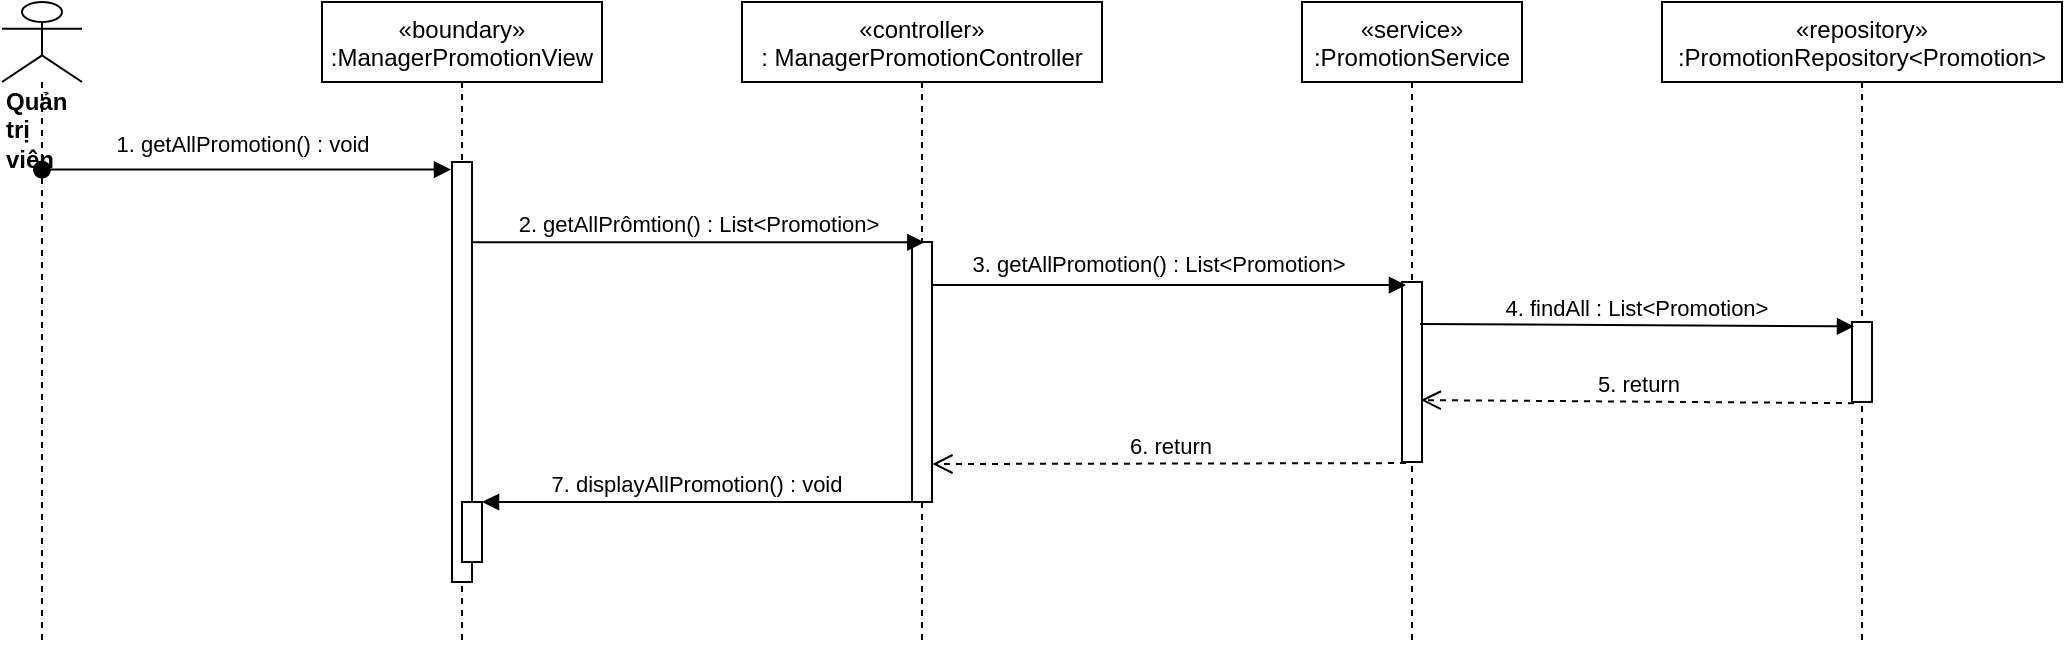 <mxfile version="14.6.13" type="device"><diagram id="kgpKYQtTHZ0yAKxKKP6v" name="Page-1"><mxGraphModel dx="1108" dy="425" grid="1" gridSize="10" guides="1" tooltips="1" connect="1" arrows="1" fold="1" page="1" pageScale="1" pageWidth="850" pageHeight="1100" math="0" shadow="0"><root><mxCell id="0"/><mxCell id="1" parent="0"/><mxCell id="czfunf_bGXok-dP5vecu-1" value="«boundary»&#10;:ManagerPromotionView" style="shape=umlLifeline;perimeter=lifelinePerimeter;container=1;collapsible=0;recursiveResize=0;rounded=0;shadow=0;strokeWidth=1;" parent="1" vertex="1"><mxGeometry x="230" y="80" width="140" height="320" as="geometry"/></mxCell><mxCell id="czfunf_bGXok-dP5vecu-2" value="" style="points=[];perimeter=orthogonalPerimeter;rounded=0;shadow=0;strokeWidth=1;" parent="czfunf_bGXok-dP5vecu-1" vertex="1"><mxGeometry x="65" y="80" width="10" height="210" as="geometry"/></mxCell><mxCell id="czfunf_bGXok-dP5vecu-3" value="" style="html=1;points=[];perimeter=orthogonalPerimeter;" parent="czfunf_bGXok-dP5vecu-1" vertex="1"><mxGeometry x="70" y="250" width="10" height="30" as="geometry"/></mxCell><mxCell id="czfunf_bGXok-dP5vecu-4" value="«controller»&#10;: ManagerPromotionController" style="shape=umlLifeline;perimeter=lifelinePerimeter;container=1;collapsible=0;recursiveResize=0;rounded=0;shadow=0;strokeWidth=1;" parent="1" vertex="1"><mxGeometry x="440" y="80" width="180" height="320" as="geometry"/></mxCell><mxCell id="czfunf_bGXok-dP5vecu-5" value="" style="points=[];perimeter=orthogonalPerimeter;rounded=0;shadow=0;strokeWidth=1;" parent="czfunf_bGXok-dP5vecu-4" vertex="1"><mxGeometry x="85" y="120" width="10" height="130" as="geometry"/></mxCell><mxCell id="czfunf_bGXok-dP5vecu-6" value="&lt;div&gt;&lt;b&gt;Quản trị viên&lt;/b&gt;&lt;/div&gt;" style="shape=umlLifeline;participant=umlActor;perimeter=lifelinePerimeter;whiteSpace=wrap;html=1;container=1;collapsible=0;recursiveResize=0;verticalAlign=top;spacingTop=36;outlineConnect=0;align=left;size=40;" parent="1" vertex="1"><mxGeometry x="70" y="80" width="40" height="320" as="geometry"/></mxCell><mxCell id="czfunf_bGXok-dP5vecu-7" value="1. getAllPromotion() : void" style="verticalAlign=bottom;startArrow=oval;endArrow=block;startSize=8;shadow=0;strokeWidth=1;entryX=-0.05;entryY=0.018;entryDx=0;entryDy=0;entryPerimeter=0;" parent="1" source="czfunf_bGXok-dP5vecu-6" target="czfunf_bGXok-dP5vecu-2" edge="1"><mxGeometry x="-0.019" y="4" relative="1" as="geometry"><mxPoint x="100" y="170" as="sourcePoint"/><mxPoint as="offset"/></mxGeometry></mxCell><mxCell id="czfunf_bGXok-dP5vecu-8" value="«service»&#10;:PromotionService" style="shape=umlLifeline;perimeter=lifelinePerimeter;container=1;collapsible=0;recursiveResize=0;rounded=0;shadow=0;strokeWidth=1;" parent="1" vertex="1"><mxGeometry x="720" y="80" width="110" height="320" as="geometry"/></mxCell><mxCell id="czfunf_bGXok-dP5vecu-9" value="" style="points=[];perimeter=orthogonalPerimeter;rounded=0;shadow=0;strokeWidth=1;" parent="czfunf_bGXok-dP5vecu-8" vertex="1"><mxGeometry x="50" y="140" width="10" height="90" as="geometry"/></mxCell><mxCell id="czfunf_bGXok-dP5vecu-10" value="2. getAllPrômtion() : List&amp;lt;Promotion&amp;gt;" style="html=1;verticalAlign=bottom;endArrow=block;entryX=0.617;entryY=0.001;entryDx=0;entryDy=0;entryPerimeter=0;" parent="1" source="czfunf_bGXok-dP5vecu-2" target="czfunf_bGXok-dP5vecu-5" edge="1"><mxGeometry width="80" relative="1" as="geometry"><mxPoint x="320" y="248" as="sourcePoint"/><mxPoint x="500" y="210" as="targetPoint"/></mxGeometry></mxCell><mxCell id="czfunf_bGXok-dP5vecu-11" value="" style="html=1;verticalAlign=bottom;endArrow=block;entryX=0.2;entryY=0.017;entryDx=0;entryDy=0;entryPerimeter=0;" parent="1" source="czfunf_bGXok-dP5vecu-5" target="czfunf_bGXok-dP5vecu-9" edge="1"><mxGeometry width="80" relative="1" as="geometry"><mxPoint x="609" y="221.68" as="sourcePoint"/><mxPoint x="770" y="222" as="targetPoint"/></mxGeometry></mxCell><mxCell id="czfunf_bGXok-dP5vecu-12" value="3. getAllPromotion() : List&amp;lt;Promotion&amp;gt;" style="edgeLabel;html=1;align=center;verticalAlign=middle;resizable=0;points=[];" parent="czfunf_bGXok-dP5vecu-11" vertex="1" connectable="0"><mxGeometry x="-0.077" y="4" relative="1" as="geometry"><mxPoint x="3" y="-7" as="offset"/></mxGeometry></mxCell><mxCell id="czfunf_bGXok-dP5vecu-13" value="6. return" style="html=1;verticalAlign=bottom;endArrow=open;dashed=1;endSize=8;exitX=0.2;exitY=1.006;exitDx=0;exitDy=0;exitPerimeter=0;entryX=1.02;entryY=0.854;entryDx=0;entryDy=0;entryPerimeter=0;" parent="1" source="czfunf_bGXok-dP5vecu-9" target="czfunf_bGXok-dP5vecu-5" edge="1"><mxGeometry relative="1" as="geometry"><mxPoint x="845" y="261.015" as="sourcePoint"/><mxPoint x="580" y="307" as="targetPoint"/></mxGeometry></mxCell><mxCell id="czfunf_bGXok-dP5vecu-14" value="7. displayAllPromotion() : void" style="verticalAlign=bottom;endArrow=block;shadow=0;strokeWidth=1;" parent="1" source="czfunf_bGXok-dP5vecu-5" target="czfunf_bGXok-dP5vecu-3" edge="1"><mxGeometry relative="1" as="geometry"><mxPoint x="550" y="319" as="sourcePoint"/><mxPoint x="340" y="319" as="targetPoint"/></mxGeometry></mxCell><mxCell id="czfunf_bGXok-dP5vecu-15" value="«repository»&#10;:PromotionRepository&lt;Promotion&gt;" style="shape=umlLifeline;perimeter=lifelinePerimeter;container=1;collapsible=0;recursiveResize=0;rounded=0;shadow=0;strokeWidth=1;" parent="1" vertex="1"><mxGeometry x="900" y="80" width="200" height="320" as="geometry"/></mxCell><mxCell id="czfunf_bGXok-dP5vecu-16" value="" style="points=[];perimeter=orthogonalPerimeter;rounded=0;shadow=0;strokeWidth=1;" parent="czfunf_bGXok-dP5vecu-15" vertex="1"><mxGeometry x="95" y="160" width="10" height="40" as="geometry"/></mxCell><mxCell id="czfunf_bGXok-dP5vecu-17" value="4. findAll : List&amp;lt;Promotion&amp;gt;" style="html=1;verticalAlign=bottom;endArrow=block;entryX=0.1;entryY=0.055;entryDx=0;entryDy=0;entryPerimeter=0;exitX=0.9;exitY=0.233;exitDx=0;exitDy=0;exitPerimeter=0;" parent="1" target="czfunf_bGXok-dP5vecu-16" edge="1" source="czfunf_bGXok-dP5vecu-9"><mxGeometry width="80" relative="1" as="geometry"><mxPoint x="784" y="242" as="sourcePoint"/><mxPoint x="1010" y="239" as="targetPoint"/></mxGeometry></mxCell><mxCell id="czfunf_bGXok-dP5vecu-18" value="5. return" style="html=1;verticalAlign=bottom;endArrow=open;dashed=1;endSize=8;exitX=0.1;exitY=1.015;exitDx=0;exitDy=0;exitPerimeter=0;entryX=0.94;entryY=0.656;entryDx=0;entryDy=0;entryPerimeter=0;" parent="1" source="czfunf_bGXok-dP5vecu-16" target="czfunf_bGXok-dP5vecu-9" edge="1"><mxGeometry relative="1" as="geometry"><mxPoint x="790" y="300" as="sourcePoint"/><mxPoint x="850" y="290" as="targetPoint"/></mxGeometry></mxCell></root></mxGraphModel></diagram></mxfile>